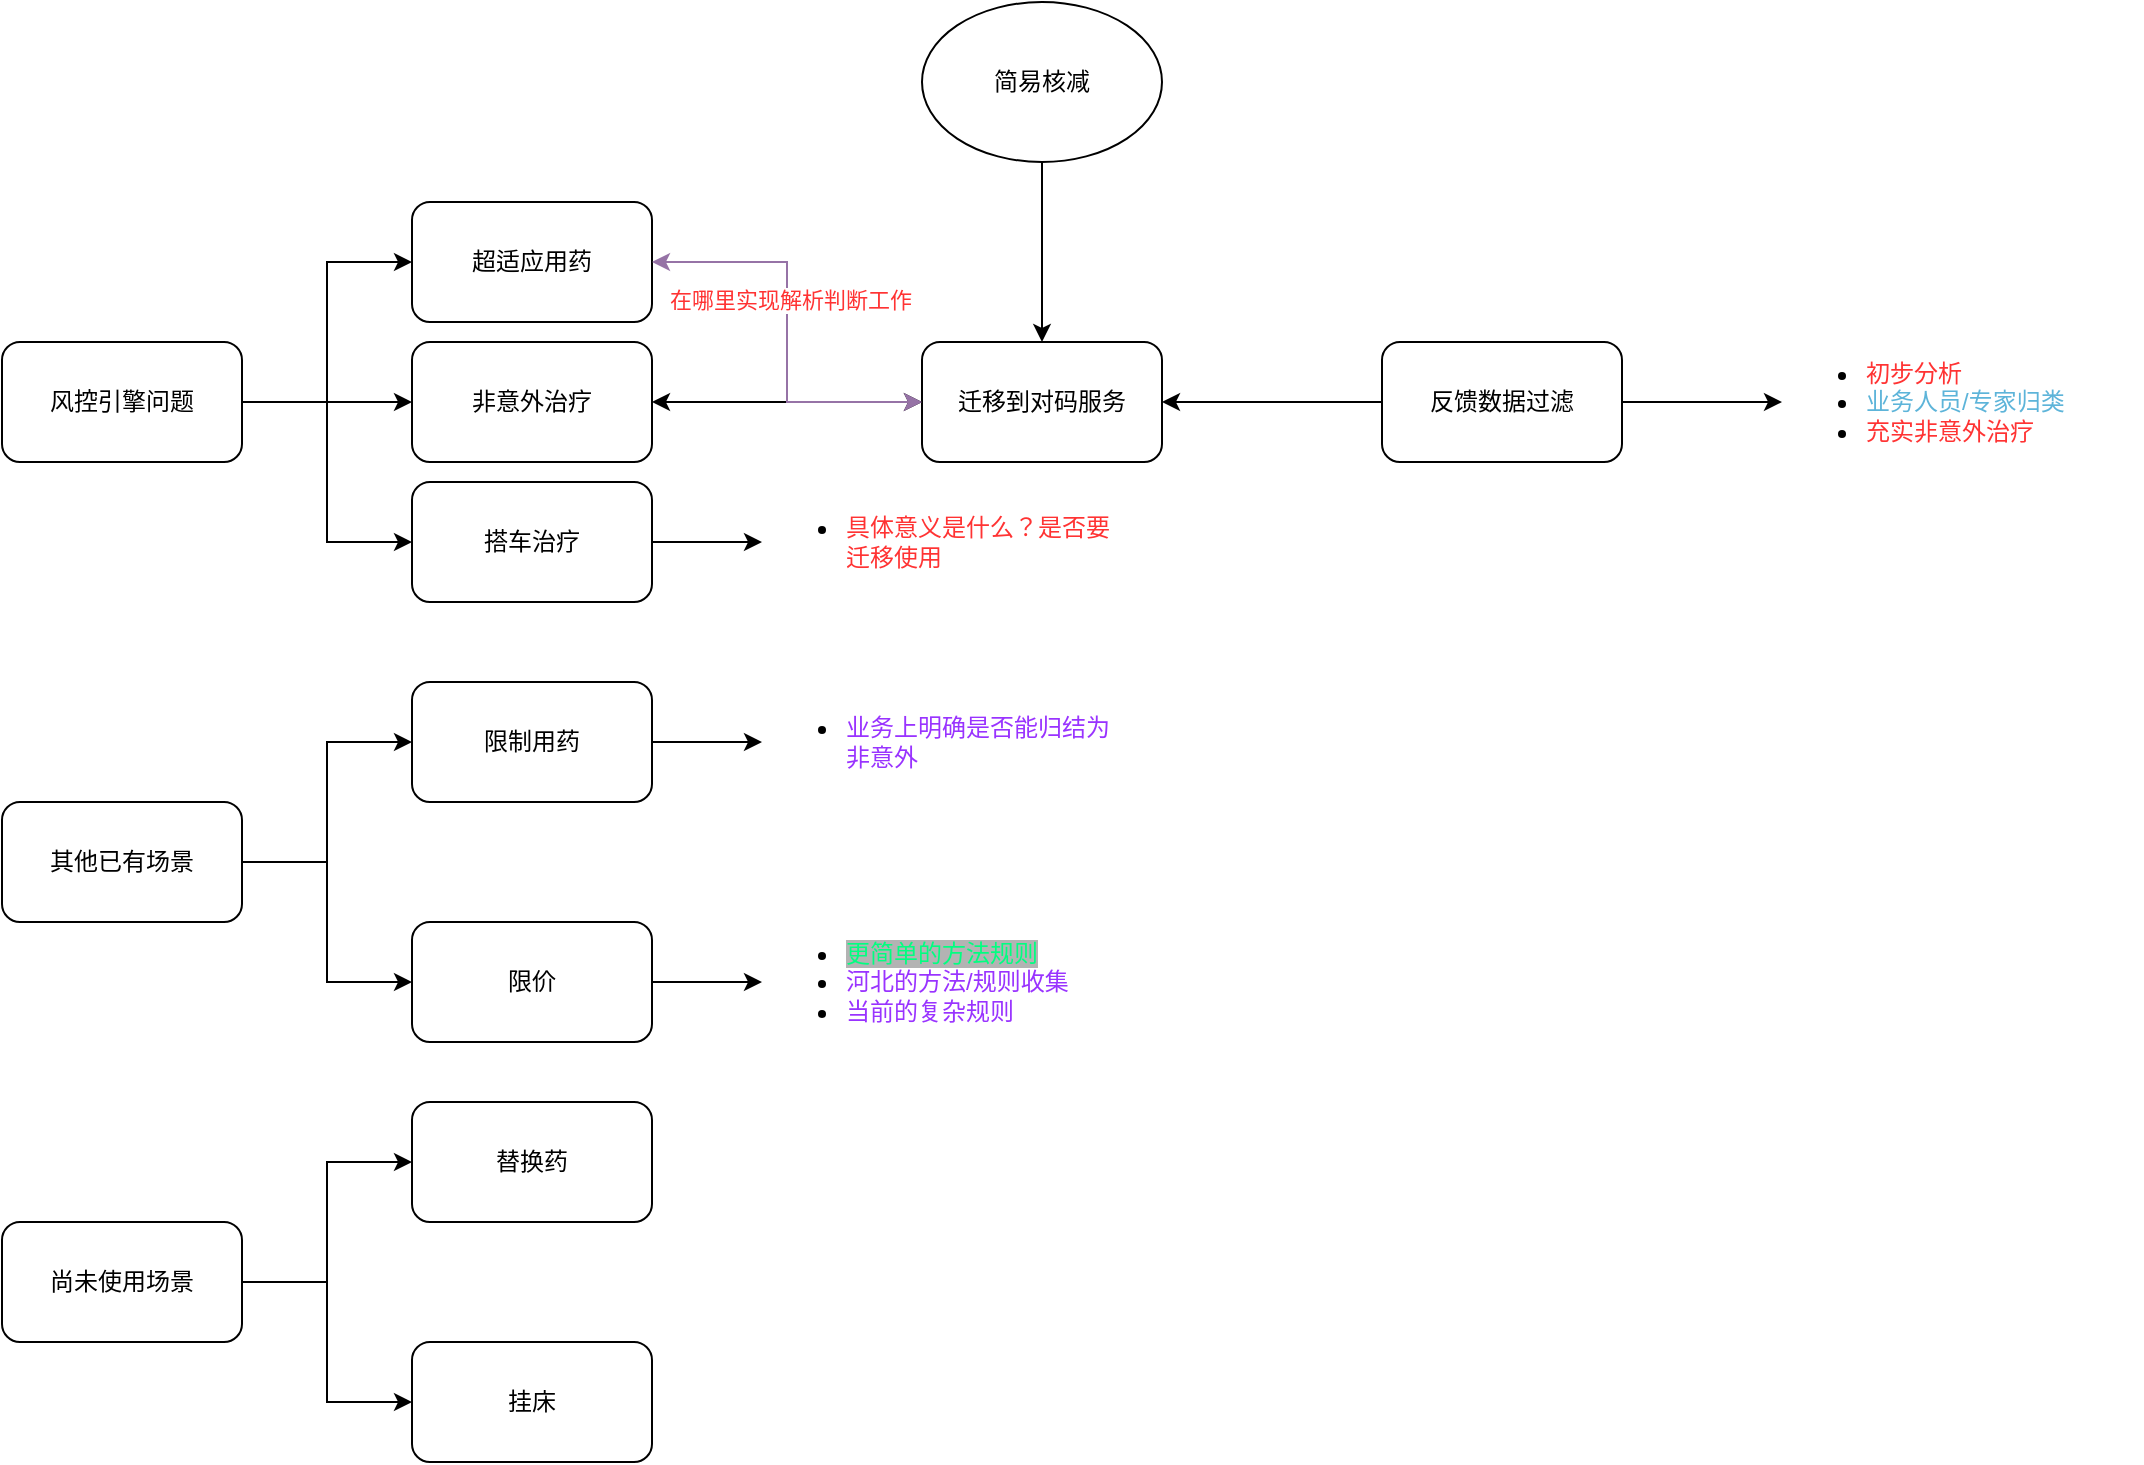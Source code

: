 <mxfile version="20.5.1" type="github">
  <diagram id="9lWx7QE_99ikzCItOOA4" name="第 1 页">
    <mxGraphModel dx="1649" dy="1134" grid="1" gridSize="10" guides="1" tooltips="1" connect="1" arrows="1" fold="1" page="1" pageScale="1" pageWidth="850" pageHeight="1100" math="0" shadow="0">
      <root>
        <mxCell id="0" />
        <mxCell id="1" parent="0" />
        <mxCell id="RwGBR16TktLq6eAA979h-1" value="风控引擎问题" style="rounded=1;whiteSpace=wrap;html=1;" vertex="1" parent="1">
          <mxGeometry x="220" y="290" width="120" height="60" as="geometry" />
        </mxCell>
        <mxCell id="RwGBR16TktLq6eAA979h-2" value="超适应用药" style="rounded=1;whiteSpace=wrap;html=1;" vertex="1" parent="1">
          <mxGeometry x="425" y="220" width="120" height="60" as="geometry" />
        </mxCell>
        <mxCell id="RwGBR16TktLq6eAA979h-3" value="非意外治疗" style="rounded=1;whiteSpace=wrap;html=1;" vertex="1" parent="1">
          <mxGeometry x="425" y="290" width="120" height="60" as="geometry" />
        </mxCell>
        <mxCell id="RwGBR16TktLq6eAA979h-4" value="搭车治疗" style="rounded=1;whiteSpace=wrap;html=1;" vertex="1" parent="1">
          <mxGeometry x="425" y="360" width="120" height="60" as="geometry" />
        </mxCell>
        <mxCell id="RwGBR16TktLq6eAA979h-5" value="" style="edgeStyle=elbowEdgeStyle;elbow=horizontal;endArrow=classic;html=1;rounded=0;entryX=0;entryY=0.5;entryDx=0;entryDy=0;exitX=1;exitY=0.5;exitDx=0;exitDy=0;" edge="1" parent="1" source="RwGBR16TktLq6eAA979h-1" target="RwGBR16TktLq6eAA979h-2">
          <mxGeometry width="50" height="50" relative="1" as="geometry">
            <mxPoint x="400" y="600" as="sourcePoint" />
            <mxPoint x="450" y="550" as="targetPoint" />
          </mxGeometry>
        </mxCell>
        <mxCell id="RwGBR16TktLq6eAA979h-6" value="" style="edgeStyle=elbowEdgeStyle;elbow=horizontal;endArrow=classic;html=1;rounded=0;entryX=0;entryY=0.5;entryDx=0;entryDy=0;exitX=1;exitY=0.5;exitDx=0;exitDy=0;" edge="1" parent="1" source="RwGBR16TktLq6eAA979h-1" target="RwGBR16TktLq6eAA979h-4">
          <mxGeometry width="50" height="50" relative="1" as="geometry">
            <mxPoint x="350" y="330" as="sourcePoint" />
            <mxPoint x="435" y="260" as="targetPoint" />
          </mxGeometry>
        </mxCell>
        <mxCell id="RwGBR16TktLq6eAA979h-7" value="" style="endArrow=classic;html=1;rounded=0;entryX=0;entryY=0.5;entryDx=0;entryDy=0;exitX=1;exitY=0.5;exitDx=0;exitDy=0;" edge="1" parent="1" source="RwGBR16TktLq6eAA979h-1" target="RwGBR16TktLq6eAA979h-3">
          <mxGeometry width="50" height="50" relative="1" as="geometry">
            <mxPoint x="400" y="600" as="sourcePoint" />
            <mxPoint x="450" y="550" as="targetPoint" />
          </mxGeometry>
        </mxCell>
        <mxCell id="RwGBR16TktLq6eAA979h-8" value="迁移到对码服务" style="rounded=1;whiteSpace=wrap;html=1;" vertex="1" parent="1">
          <mxGeometry x="680" y="290" width="120" height="60" as="geometry" />
        </mxCell>
        <mxCell id="RwGBR16TktLq6eAA979h-9" value="" style="endArrow=classic;startArrow=classic;html=1;rounded=0;entryX=0;entryY=0.5;entryDx=0;entryDy=0;exitX=1;exitY=0.5;exitDx=0;exitDy=0;" edge="1" parent="1" source="RwGBR16TktLq6eAA979h-3" target="RwGBR16TktLq6eAA979h-8">
          <mxGeometry width="50" height="50" relative="1" as="geometry">
            <mxPoint x="400" y="600" as="sourcePoint" />
            <mxPoint x="450" y="550" as="targetPoint" />
          </mxGeometry>
        </mxCell>
        <mxCell id="RwGBR16TktLq6eAA979h-10" value="简易核减" style="ellipse;whiteSpace=wrap;html=1;" vertex="1" parent="1">
          <mxGeometry x="680" y="120" width="120" height="80" as="geometry" />
        </mxCell>
        <mxCell id="RwGBR16TktLq6eAA979h-11" value="" style="endArrow=classic;html=1;rounded=0;exitX=0.5;exitY=1;exitDx=0;exitDy=0;entryX=0.5;entryY=0;entryDx=0;entryDy=0;" edge="1" parent="1" source="RwGBR16TktLq6eAA979h-10" target="RwGBR16TktLq6eAA979h-8">
          <mxGeometry width="50" height="50" relative="1" as="geometry">
            <mxPoint x="400" y="600" as="sourcePoint" />
            <mxPoint x="450" y="550" as="targetPoint" />
          </mxGeometry>
        </mxCell>
        <mxCell id="RwGBR16TktLq6eAA979h-12" value="其他已有场景" style="rounded=1;whiteSpace=wrap;html=1;" vertex="1" parent="1">
          <mxGeometry x="220" y="520" width="120" height="60" as="geometry" />
        </mxCell>
        <mxCell id="RwGBR16TktLq6eAA979h-13" value="尚未使用场景" style="rounded=1;whiteSpace=wrap;html=1;" vertex="1" parent="1">
          <mxGeometry x="220" y="730" width="120" height="60" as="geometry" />
        </mxCell>
        <mxCell id="RwGBR16TktLq6eAA979h-14" value="替换药" style="rounded=1;whiteSpace=wrap;html=1;" vertex="1" parent="1">
          <mxGeometry x="425" y="670" width="120" height="60" as="geometry" />
        </mxCell>
        <mxCell id="RwGBR16TktLq6eAA979h-15" value="" style="edgeStyle=elbowEdgeStyle;elbow=horizontal;endArrow=classic;html=1;rounded=0;exitX=1;exitY=0.5;exitDx=0;exitDy=0;entryX=0;entryY=0.5;entryDx=0;entryDy=0;" edge="1" parent="1" source="RwGBR16TktLq6eAA979h-13" target="RwGBR16TktLq6eAA979h-14">
          <mxGeometry width="50" height="50" relative="1" as="geometry">
            <mxPoint x="400" y="600" as="sourcePoint" />
            <mxPoint x="450" y="550" as="targetPoint" />
          </mxGeometry>
        </mxCell>
        <mxCell id="RwGBR16TktLq6eAA979h-16" value="挂床" style="rounded=1;whiteSpace=wrap;html=1;" vertex="1" parent="1">
          <mxGeometry x="425" y="790" width="120" height="60" as="geometry" />
        </mxCell>
        <mxCell id="RwGBR16TktLq6eAA979h-17" value="" style="edgeStyle=elbowEdgeStyle;elbow=horizontal;endArrow=classic;html=1;rounded=0;entryX=0;entryY=0.5;entryDx=0;entryDy=0;" edge="1" parent="1" source="RwGBR16TktLq6eAA979h-13" target="RwGBR16TktLq6eAA979h-16">
          <mxGeometry width="50" height="50" relative="1" as="geometry">
            <mxPoint x="350" y="770" as="sourcePoint" />
            <mxPoint x="435" y="710" as="targetPoint" />
          </mxGeometry>
        </mxCell>
        <mxCell id="RwGBR16TktLq6eAA979h-18" value="限制用药" style="rounded=1;whiteSpace=wrap;html=1;" vertex="1" parent="1">
          <mxGeometry x="425" y="460" width="120" height="60" as="geometry" />
        </mxCell>
        <mxCell id="RwGBR16TktLq6eAA979h-19" value="限价" style="rounded=1;whiteSpace=wrap;html=1;" vertex="1" parent="1">
          <mxGeometry x="425" y="580" width="120" height="60" as="geometry" />
        </mxCell>
        <mxCell id="RwGBR16TktLq6eAA979h-20" value="" style="edgeStyle=elbowEdgeStyle;elbow=horizontal;endArrow=classic;html=1;rounded=0;exitX=1;exitY=0.5;exitDx=0;exitDy=0;entryX=0;entryY=0.5;entryDx=0;entryDy=0;" edge="1" parent="1" source="RwGBR16TktLq6eAA979h-12" target="RwGBR16TktLq6eAA979h-18">
          <mxGeometry width="50" height="50" relative="1" as="geometry">
            <mxPoint x="400" y="600" as="sourcePoint" />
            <mxPoint x="450" y="550" as="targetPoint" />
          </mxGeometry>
        </mxCell>
        <mxCell id="RwGBR16TktLq6eAA979h-21" value="" style="edgeStyle=elbowEdgeStyle;elbow=horizontal;endArrow=classic;html=1;rounded=0;exitX=1;exitY=0.5;exitDx=0;exitDy=0;entryX=0;entryY=0.5;entryDx=0;entryDy=0;" edge="1" parent="1" source="RwGBR16TktLq6eAA979h-12" target="RwGBR16TktLq6eAA979h-19">
          <mxGeometry width="50" height="50" relative="1" as="geometry">
            <mxPoint x="350" y="560" as="sourcePoint" />
            <mxPoint x="435" y="500" as="targetPoint" />
          </mxGeometry>
        </mxCell>
        <mxCell id="RwGBR16TktLq6eAA979h-23" value="&lt;ul&gt;&lt;li&gt;&lt;font style=&quot;background-color: rgb(179, 179, 179);&quot; color=&quot;#00ff80&quot;&gt;更简单的方法规则&lt;/font&gt;&lt;/li&gt;&lt;li&gt;&lt;font color=&quot;#9933ff&quot;&gt;河北的方法/规则收集&lt;/font&gt;&lt;/li&gt;&lt;li&gt;&lt;font color=&quot;#9933ff&quot;&gt;当前的复杂规则&lt;/font&gt;&lt;/li&gt;&lt;/ul&gt;" style="text;html=1;strokeColor=none;fillColor=none;align=left;verticalAlign=middle;whiteSpace=wrap;rounded=0;" vertex="1" parent="1">
          <mxGeometry x="600" y="575" width="180" height="70" as="geometry" />
        </mxCell>
        <mxCell id="RwGBR16TktLq6eAA979h-24" value="" style="endArrow=classic;html=1;rounded=0;exitX=1;exitY=0.5;exitDx=0;exitDy=0;entryX=0;entryY=0.5;entryDx=0;entryDy=0;" edge="1" parent="1" source="RwGBR16TktLq6eAA979h-19" target="RwGBR16TktLq6eAA979h-23">
          <mxGeometry width="50" height="50" relative="1" as="geometry">
            <mxPoint x="400" y="530" as="sourcePoint" />
            <mxPoint x="450" y="480" as="targetPoint" />
          </mxGeometry>
        </mxCell>
        <mxCell id="RwGBR16TktLq6eAA979h-25" value="&lt;ul&gt;&lt;li&gt;&lt;font color=&quot;#9933ff&quot;&gt;业务上明确是否能归结为非意外&lt;/font&gt;&lt;/li&gt;&lt;/ul&gt;" style="text;html=1;strokeColor=none;fillColor=none;align=left;verticalAlign=middle;whiteSpace=wrap;rounded=0;" vertex="1" parent="1">
          <mxGeometry x="600" y="455" width="180" height="70" as="geometry" />
        </mxCell>
        <mxCell id="RwGBR16TktLq6eAA979h-26" value="" style="endArrow=classic;html=1;rounded=0;exitX=1;exitY=0.5;exitDx=0;exitDy=0;entryX=0;entryY=0.5;entryDx=0;entryDy=0;" edge="1" parent="1" target="RwGBR16TktLq6eAA979h-25">
          <mxGeometry width="50" height="50" relative="1" as="geometry">
            <mxPoint x="545" y="490" as="sourcePoint" />
            <mxPoint x="450" y="360" as="targetPoint" />
          </mxGeometry>
        </mxCell>
        <mxCell id="RwGBR16TktLq6eAA979h-27" value="" style="edgeStyle=elbowEdgeStyle;elbow=horizontal;endArrow=classic;html=1;rounded=0;fontColor=#9933FF;exitX=1;exitY=0.5;exitDx=0;exitDy=0;entryX=0;entryY=0.5;entryDx=0;entryDy=0;fillColor=#e1d5e7;strokeColor=#9673a6;startArrow=classic;startFill=1;" edge="1" parent="1" source="RwGBR16TktLq6eAA979h-2" target="RwGBR16TktLq6eAA979h-8">
          <mxGeometry width="50" height="50" relative="1" as="geometry">
            <mxPoint x="400" y="470" as="sourcePoint" />
            <mxPoint x="450" y="420" as="targetPoint" />
          </mxGeometry>
        </mxCell>
        <mxCell id="RwGBR16TktLq6eAA979h-28" value="&lt;font color=&quot;#ff3333&quot;&gt;在哪里实现解析判断工作&lt;/font&gt;" style="edgeLabel;html=1;align=center;verticalAlign=middle;resizable=0;points=[];fontColor=#9933FF;" vertex="1" connectable="0" parent="RwGBR16TktLq6eAA979h-27">
          <mxGeometry x="-0.161" y="1" relative="1" as="geometry">
            <mxPoint as="offset" />
          </mxGeometry>
        </mxCell>
        <mxCell id="RwGBR16TktLq6eAA979h-29" value="&lt;ul&gt;&lt;li&gt;&lt;font color=&quot;#ff3333&quot;&gt;具体意义是什么？是否要迁移使用&lt;/font&gt;&lt;/li&gt;&lt;/ul&gt;" style="text;html=1;strokeColor=none;fillColor=none;align=left;verticalAlign=middle;whiteSpace=wrap;rounded=0;" vertex="1" parent="1">
          <mxGeometry x="600" y="355" width="180" height="70" as="geometry" />
        </mxCell>
        <mxCell id="RwGBR16TktLq6eAA979h-30" value="" style="endArrow=classic;html=1;rounded=0;exitX=1;exitY=0.5;exitDx=0;exitDy=0;entryX=0;entryY=0.5;entryDx=0;entryDy=0;" edge="1" parent="1" target="RwGBR16TktLq6eAA979h-29">
          <mxGeometry width="50" height="50" relative="1" as="geometry">
            <mxPoint x="545" y="390" as="sourcePoint" />
            <mxPoint x="450" y="260" as="targetPoint" />
          </mxGeometry>
        </mxCell>
        <mxCell id="RwGBR16TktLq6eAA979h-31" value="" style="endArrow=classic;html=1;rounded=0;fontColor=#FF3333;entryX=1;entryY=0.5;entryDx=0;entryDy=0;" edge="1" parent="1" target="RwGBR16TktLq6eAA979h-8">
          <mxGeometry width="50" height="50" relative="1" as="geometry">
            <mxPoint x="910" y="320" as="sourcePoint" />
            <mxPoint x="450" y="410" as="targetPoint" />
          </mxGeometry>
        </mxCell>
        <mxCell id="RwGBR16TktLq6eAA979h-32" value="反馈数据过滤" style="rounded=1;whiteSpace=wrap;html=1;" vertex="1" parent="1">
          <mxGeometry x="910" y="290" width="120" height="60" as="geometry" />
        </mxCell>
        <mxCell id="RwGBR16TktLq6eAA979h-33" value="&lt;ul&gt;&lt;li&gt;&lt;font color=&quot;#ff3333&quot;&gt;初步分析&lt;/font&gt;&lt;/li&gt;&lt;li&gt;&lt;font style=&quot;background-color: rgb(255, 255, 255);&quot; color=&quot;#5db4d9&quot;&gt;业务人员/专家归类&lt;/font&gt;&lt;/li&gt;&lt;li&gt;&lt;font color=&quot;#ff3333&quot;&gt;充实非意外治疗&lt;/font&gt;&lt;/li&gt;&lt;/ul&gt;" style="text;html=1;strokeColor=none;fillColor=none;align=left;verticalAlign=middle;whiteSpace=wrap;rounded=0;" vertex="1" parent="1">
          <mxGeometry x="1110" y="285" width="180" height="70" as="geometry" />
        </mxCell>
        <mxCell id="RwGBR16TktLq6eAA979h-34" value="" style="endArrow=classic;html=1;rounded=0;fontColor=#FF3333;entryX=0;entryY=0.5;entryDx=0;entryDy=0;exitX=1;exitY=0.5;exitDx=0;exitDy=0;" edge="1" parent="1" source="RwGBR16TktLq6eAA979h-32" target="RwGBR16TktLq6eAA979h-33">
          <mxGeometry width="50" height="50" relative="1" as="geometry">
            <mxPoint x="920" y="330" as="sourcePoint" />
            <mxPoint x="810" y="330" as="targetPoint" />
          </mxGeometry>
        </mxCell>
      </root>
    </mxGraphModel>
  </diagram>
</mxfile>
